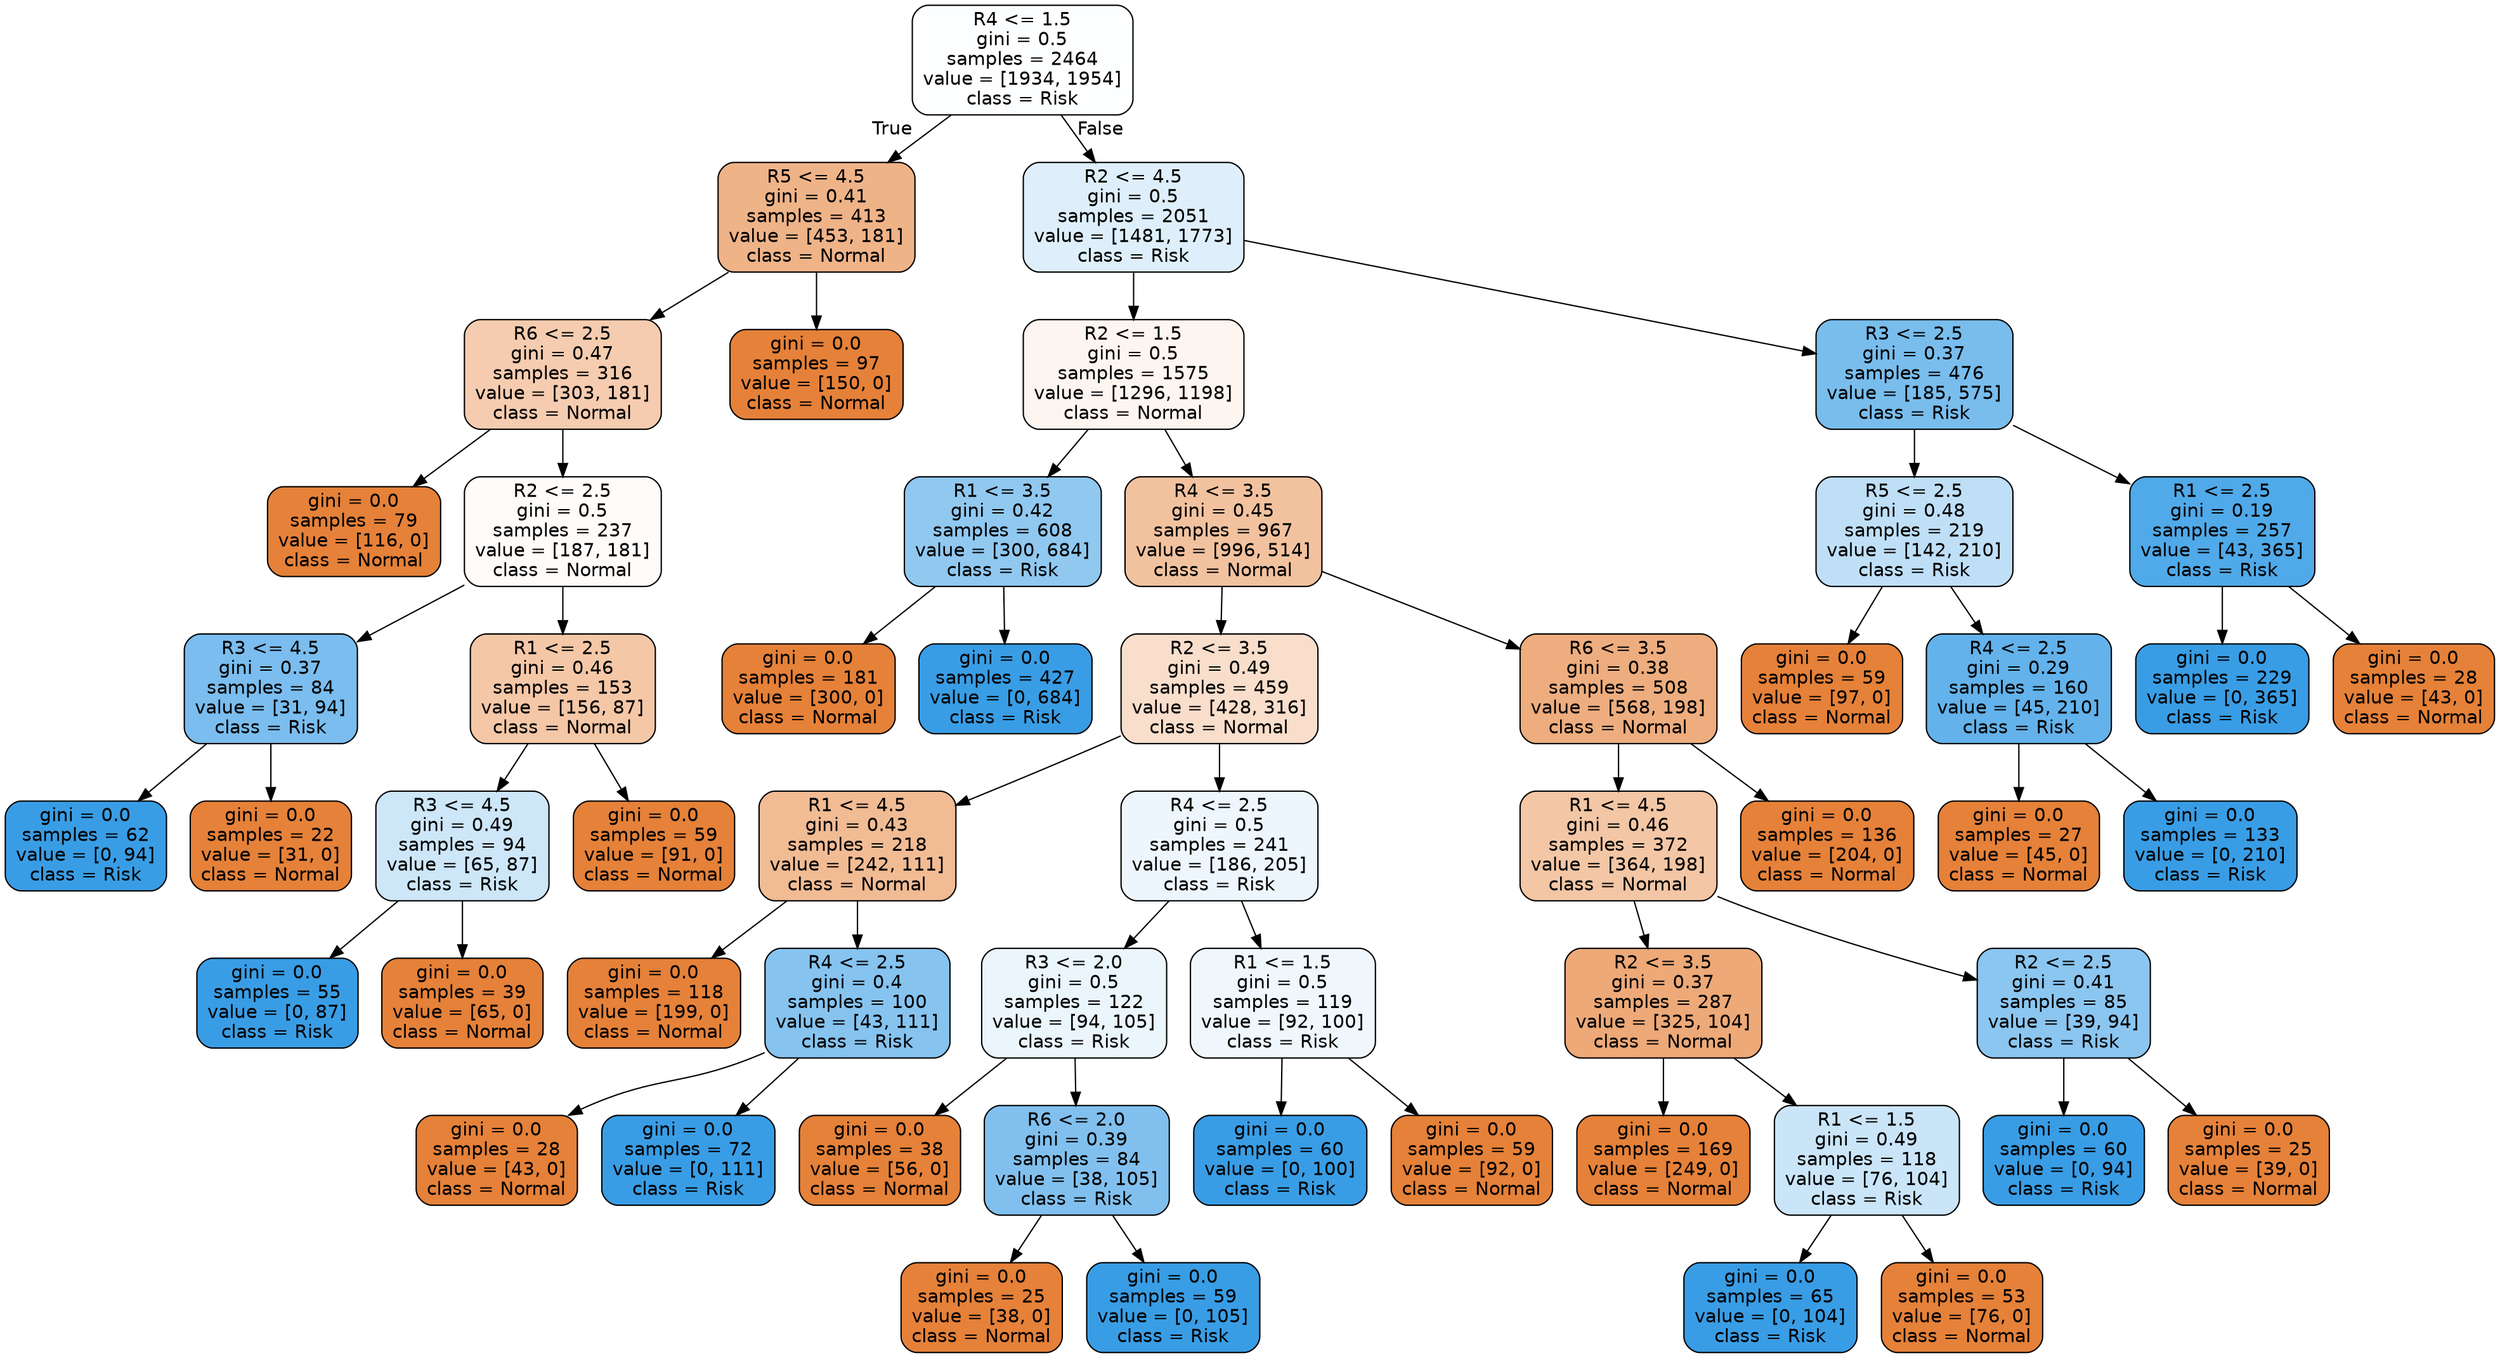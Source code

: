 digraph Tree {
node [shape=box, style="filled, rounded", color="black", fontname="helvetica"] ;
edge [fontname="helvetica"] ;
0 [label="R4 <= 1.5\ngini = 0.5\nsamples = 2464\nvalue = [1934, 1954]\nclass = Risk", fillcolor="#fdfeff"] ;
1 [label="R5 <= 4.5\ngini = 0.41\nsamples = 413\nvalue = [453, 181]\nclass = Normal", fillcolor="#efb388"] ;
0 -> 1 [labeldistance=2.5, labelangle=45, headlabel="True"] ;
2 [label="R6 <= 2.5\ngini = 0.47\nsamples = 316\nvalue = [303, 181]\nclass = Normal", fillcolor="#f5ccaf"] ;
1 -> 2 ;
3 [label="gini = 0.0\nsamples = 79\nvalue = [116, 0]\nclass = Normal", fillcolor="#e58139"] ;
2 -> 3 ;
4 [label="R2 <= 2.5\ngini = 0.5\nsamples = 237\nvalue = [187, 181]\nclass = Normal", fillcolor="#fefbf9"] ;
2 -> 4 ;
5 [label="R3 <= 4.5\ngini = 0.37\nsamples = 84\nvalue = [31, 94]\nclass = Risk", fillcolor="#7abdee"] ;
4 -> 5 ;
6 [label="gini = 0.0\nsamples = 62\nvalue = [0, 94]\nclass = Risk", fillcolor="#399de5"] ;
5 -> 6 ;
7 [label="gini = 0.0\nsamples = 22\nvalue = [31, 0]\nclass = Normal", fillcolor="#e58139"] ;
5 -> 7 ;
8 [label="R1 <= 2.5\ngini = 0.46\nsamples = 153\nvalue = [156, 87]\nclass = Normal", fillcolor="#f4c7a7"] ;
4 -> 8 ;
9 [label="R3 <= 4.5\ngini = 0.49\nsamples = 94\nvalue = [65, 87]\nclass = Risk", fillcolor="#cde6f8"] ;
8 -> 9 ;
10 [label="gini = 0.0\nsamples = 55\nvalue = [0, 87]\nclass = Risk", fillcolor="#399de5"] ;
9 -> 10 ;
11 [label="gini = 0.0\nsamples = 39\nvalue = [65, 0]\nclass = Normal", fillcolor="#e58139"] ;
9 -> 11 ;
12 [label="gini = 0.0\nsamples = 59\nvalue = [91, 0]\nclass = Normal", fillcolor="#e58139"] ;
8 -> 12 ;
13 [label="gini = 0.0\nsamples = 97\nvalue = [150, 0]\nclass = Normal", fillcolor="#e58139"] ;
1 -> 13 ;
14 [label="R2 <= 4.5\ngini = 0.5\nsamples = 2051\nvalue = [1481, 1773]\nclass = Risk", fillcolor="#deeffb"] ;
0 -> 14 [labeldistance=2.5, labelangle=-45, headlabel="False"] ;
15 [label="R2 <= 1.5\ngini = 0.5\nsamples = 1575\nvalue = [1296, 1198]\nclass = Normal", fillcolor="#fdf5f0"] ;
14 -> 15 ;
16 [label="R1 <= 3.5\ngini = 0.42\nsamples = 608\nvalue = [300, 684]\nclass = Risk", fillcolor="#90c8f0"] ;
15 -> 16 ;
17 [label="gini = 0.0\nsamples = 181\nvalue = [300, 0]\nclass = Normal", fillcolor="#e58139"] ;
16 -> 17 ;
18 [label="gini = 0.0\nsamples = 427\nvalue = [0, 684]\nclass = Risk", fillcolor="#399de5"] ;
16 -> 18 ;
19 [label="R4 <= 3.5\ngini = 0.45\nsamples = 967\nvalue = [996, 514]\nclass = Normal", fillcolor="#f2c29f"] ;
15 -> 19 ;
20 [label="R2 <= 3.5\ngini = 0.49\nsamples = 459\nvalue = [428, 316]\nclass = Normal", fillcolor="#f8decb"] ;
19 -> 20 ;
21 [label="R1 <= 4.5\ngini = 0.43\nsamples = 218\nvalue = [242, 111]\nclass = Normal", fillcolor="#f1bb94"] ;
20 -> 21 ;
22 [label="gini = 0.0\nsamples = 118\nvalue = [199, 0]\nclass = Normal", fillcolor="#e58139"] ;
21 -> 22 ;
23 [label="R4 <= 2.5\ngini = 0.4\nsamples = 100\nvalue = [43, 111]\nclass = Risk", fillcolor="#86c3ef"] ;
21 -> 23 ;
24 [label="gini = 0.0\nsamples = 28\nvalue = [43, 0]\nclass = Normal", fillcolor="#e58139"] ;
23 -> 24 ;
25 [label="gini = 0.0\nsamples = 72\nvalue = [0, 111]\nclass = Risk", fillcolor="#399de5"] ;
23 -> 25 ;
26 [label="R4 <= 2.5\ngini = 0.5\nsamples = 241\nvalue = [186, 205]\nclass = Risk", fillcolor="#edf6fd"] ;
20 -> 26 ;
27 [label="R3 <= 2.0\ngini = 0.5\nsamples = 122\nvalue = [94, 105]\nclass = Risk", fillcolor="#eaf5fc"] ;
26 -> 27 ;
28 [label="gini = 0.0\nsamples = 38\nvalue = [56, 0]\nclass = Normal", fillcolor="#e58139"] ;
27 -> 28 ;
29 [label="R6 <= 2.0\ngini = 0.39\nsamples = 84\nvalue = [38, 105]\nclass = Risk", fillcolor="#81c0ee"] ;
27 -> 29 ;
30 [label="gini = 0.0\nsamples = 25\nvalue = [38, 0]\nclass = Normal", fillcolor="#e58139"] ;
29 -> 30 ;
31 [label="gini = 0.0\nsamples = 59\nvalue = [0, 105]\nclass = Risk", fillcolor="#399de5"] ;
29 -> 31 ;
32 [label="R1 <= 1.5\ngini = 0.5\nsamples = 119\nvalue = [92, 100]\nclass = Risk", fillcolor="#eff7fd"] ;
26 -> 32 ;
33 [label="gini = 0.0\nsamples = 60\nvalue = [0, 100]\nclass = Risk", fillcolor="#399de5"] ;
32 -> 33 ;
34 [label="gini = 0.0\nsamples = 59\nvalue = [92, 0]\nclass = Normal", fillcolor="#e58139"] ;
32 -> 34 ;
35 [label="R6 <= 3.5\ngini = 0.38\nsamples = 508\nvalue = [568, 198]\nclass = Normal", fillcolor="#eead7e"] ;
19 -> 35 ;
36 [label="R1 <= 4.5\ngini = 0.46\nsamples = 372\nvalue = [364, 198]\nclass = Normal", fillcolor="#f3c6a5"] ;
35 -> 36 ;
37 [label="R2 <= 3.5\ngini = 0.37\nsamples = 287\nvalue = [325, 104]\nclass = Normal", fillcolor="#eda978"] ;
36 -> 37 ;
38 [label="gini = 0.0\nsamples = 169\nvalue = [249, 0]\nclass = Normal", fillcolor="#e58139"] ;
37 -> 38 ;
39 [label="R1 <= 1.5\ngini = 0.49\nsamples = 118\nvalue = [76, 104]\nclass = Risk", fillcolor="#cae5f8"] ;
37 -> 39 ;
40 [label="gini = 0.0\nsamples = 65\nvalue = [0, 104]\nclass = Risk", fillcolor="#399de5"] ;
39 -> 40 ;
41 [label="gini = 0.0\nsamples = 53\nvalue = [76, 0]\nclass = Normal", fillcolor="#e58139"] ;
39 -> 41 ;
42 [label="R2 <= 2.5\ngini = 0.41\nsamples = 85\nvalue = [39, 94]\nclass = Risk", fillcolor="#8bc6f0"] ;
36 -> 42 ;
43 [label="gini = 0.0\nsamples = 60\nvalue = [0, 94]\nclass = Risk", fillcolor="#399de5"] ;
42 -> 43 ;
44 [label="gini = 0.0\nsamples = 25\nvalue = [39, 0]\nclass = Normal", fillcolor="#e58139"] ;
42 -> 44 ;
45 [label="gini = 0.0\nsamples = 136\nvalue = [204, 0]\nclass = Normal", fillcolor="#e58139"] ;
35 -> 45 ;
46 [label="R3 <= 2.5\ngini = 0.37\nsamples = 476\nvalue = [185, 575]\nclass = Risk", fillcolor="#79bded"] ;
14 -> 46 ;
47 [label="R5 <= 2.5\ngini = 0.48\nsamples = 219\nvalue = [142, 210]\nclass = Risk", fillcolor="#bfdff7"] ;
46 -> 47 ;
48 [label="gini = 0.0\nsamples = 59\nvalue = [97, 0]\nclass = Normal", fillcolor="#e58139"] ;
47 -> 48 ;
49 [label="R4 <= 2.5\ngini = 0.29\nsamples = 160\nvalue = [45, 210]\nclass = Risk", fillcolor="#63b2eb"] ;
47 -> 49 ;
50 [label="gini = 0.0\nsamples = 27\nvalue = [45, 0]\nclass = Normal", fillcolor="#e58139"] ;
49 -> 50 ;
51 [label="gini = 0.0\nsamples = 133\nvalue = [0, 210]\nclass = Risk", fillcolor="#399de5"] ;
49 -> 51 ;
52 [label="R1 <= 2.5\ngini = 0.19\nsamples = 257\nvalue = [43, 365]\nclass = Risk", fillcolor="#50a9e8"] ;
46 -> 52 ;
53 [label="gini = 0.0\nsamples = 229\nvalue = [0, 365]\nclass = Risk", fillcolor="#399de5"] ;
52 -> 53 ;
54 [label="gini = 0.0\nsamples = 28\nvalue = [43, 0]\nclass = Normal", fillcolor="#e58139"] ;
52 -> 54 ;
}